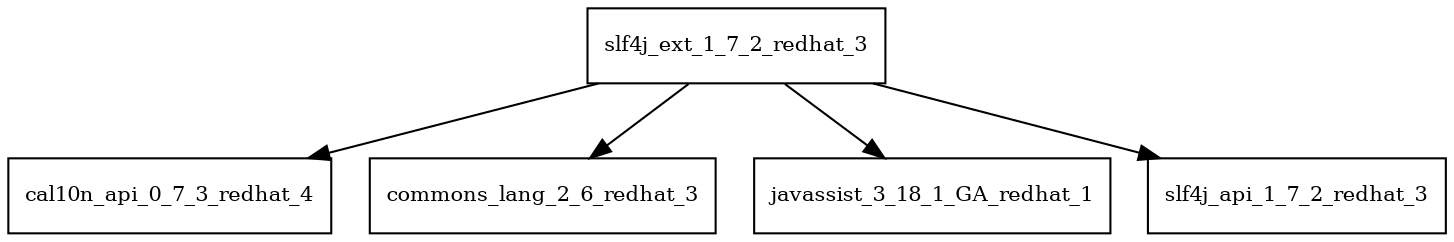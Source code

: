 digraph slf4j_ext_1_7_2_redhat_3_dependencies {
  node [shape = box, fontsize=10.0];
  slf4j_ext_1_7_2_redhat_3 -> cal10n_api_0_7_3_redhat_4;
  slf4j_ext_1_7_2_redhat_3 -> commons_lang_2_6_redhat_3;
  slf4j_ext_1_7_2_redhat_3 -> javassist_3_18_1_GA_redhat_1;
  slf4j_ext_1_7_2_redhat_3 -> slf4j_api_1_7_2_redhat_3;
}
